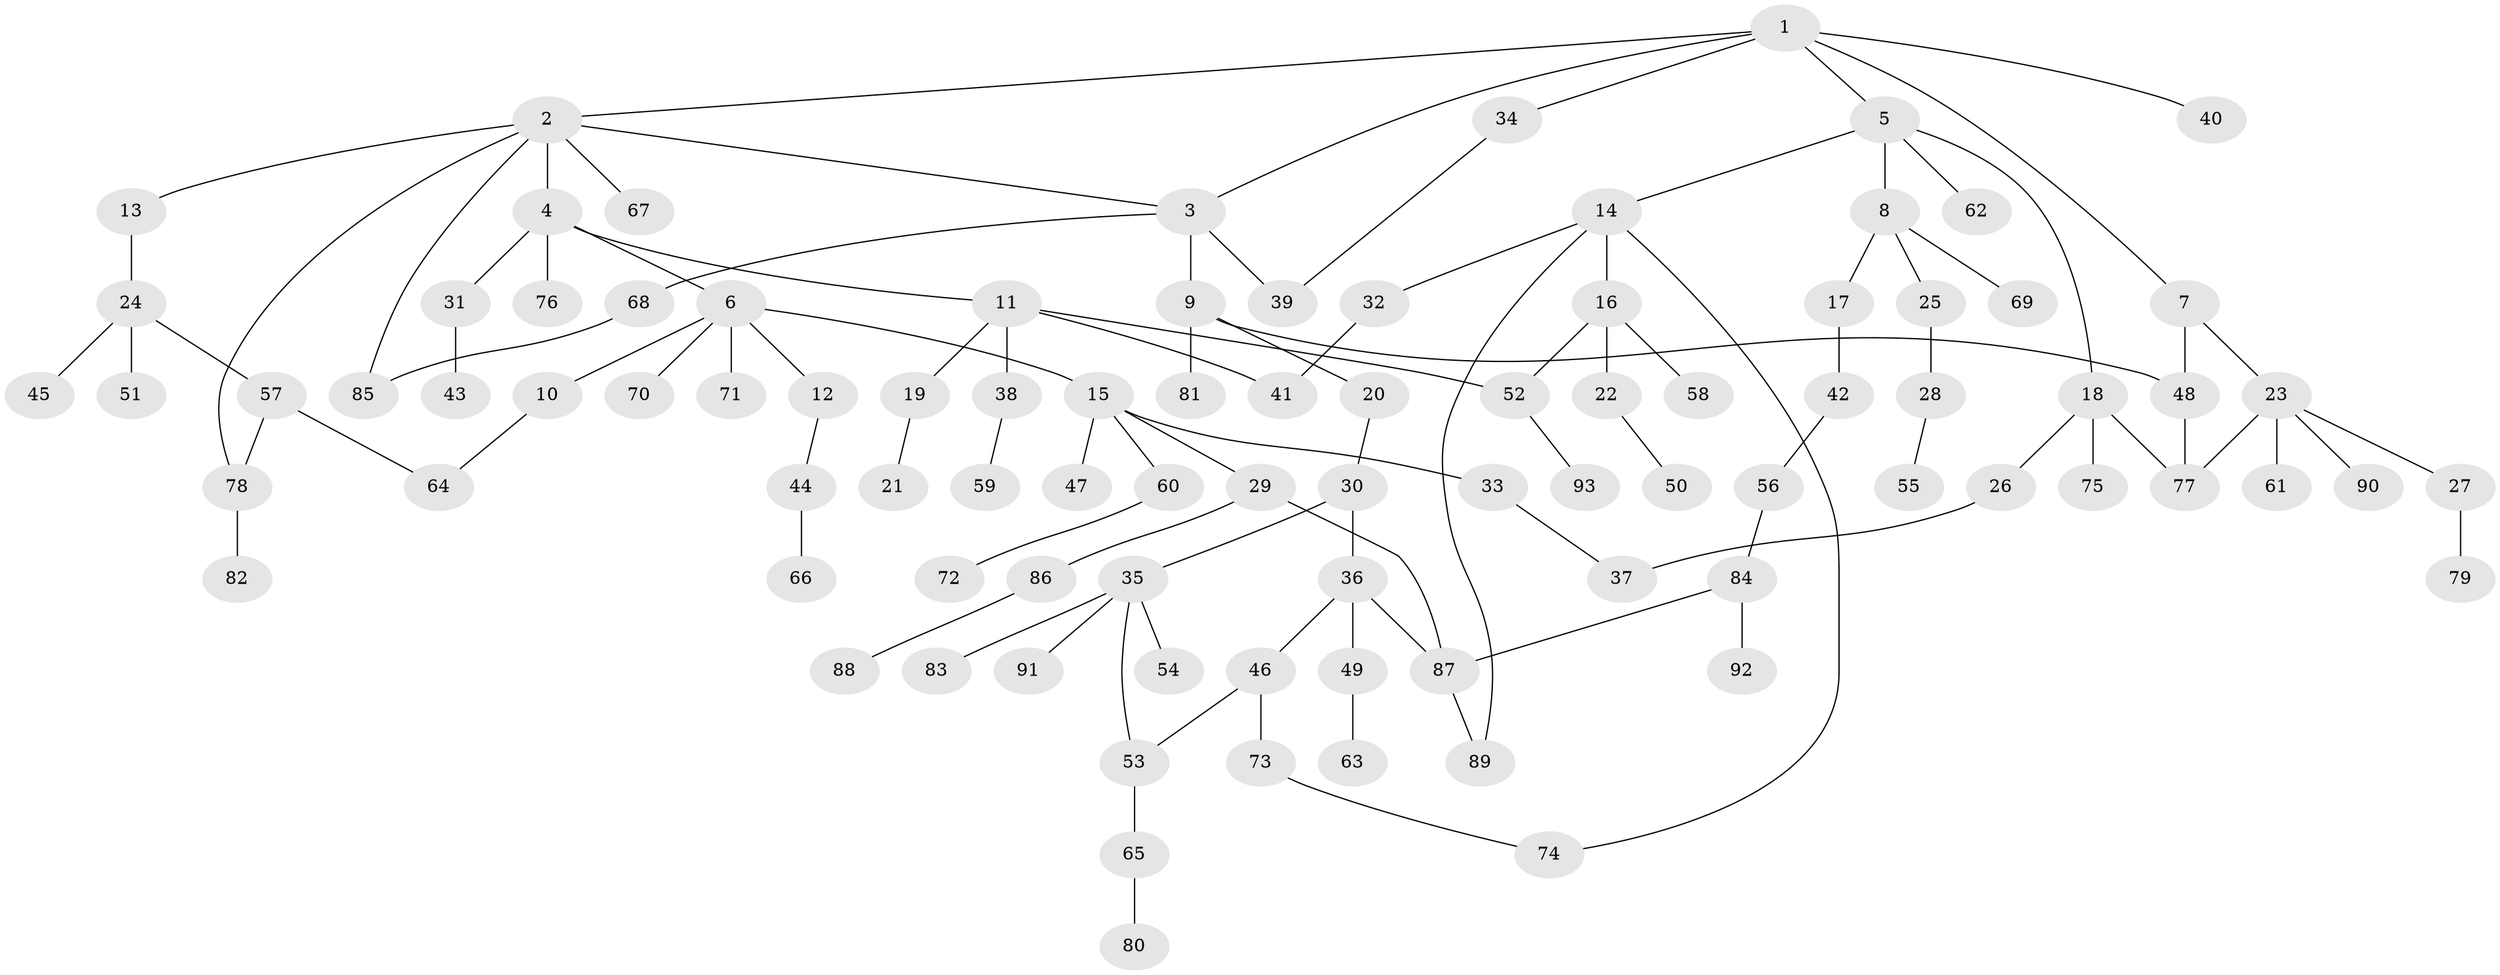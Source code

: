// coarse degree distribution, {5: 0.08196721311475409, 10: 0.01639344262295082, 7: 0.03278688524590164, 6: 0.03278688524590164, 2: 0.16393442622950818, 4: 0.09836065573770492, 1: 0.47540983606557374, 3: 0.09836065573770492}
// Generated by graph-tools (version 1.1) at 2025/41/03/06/25 10:41:27]
// undirected, 93 vertices, 108 edges
graph export_dot {
graph [start="1"]
  node [color=gray90,style=filled];
  1;
  2;
  3;
  4;
  5;
  6;
  7;
  8;
  9;
  10;
  11;
  12;
  13;
  14;
  15;
  16;
  17;
  18;
  19;
  20;
  21;
  22;
  23;
  24;
  25;
  26;
  27;
  28;
  29;
  30;
  31;
  32;
  33;
  34;
  35;
  36;
  37;
  38;
  39;
  40;
  41;
  42;
  43;
  44;
  45;
  46;
  47;
  48;
  49;
  50;
  51;
  52;
  53;
  54;
  55;
  56;
  57;
  58;
  59;
  60;
  61;
  62;
  63;
  64;
  65;
  66;
  67;
  68;
  69;
  70;
  71;
  72;
  73;
  74;
  75;
  76;
  77;
  78;
  79;
  80;
  81;
  82;
  83;
  84;
  85;
  86;
  87;
  88;
  89;
  90;
  91;
  92;
  93;
  1 -- 2;
  1 -- 3;
  1 -- 5;
  1 -- 7;
  1 -- 34;
  1 -- 40;
  2 -- 4;
  2 -- 13;
  2 -- 67;
  2 -- 78;
  2 -- 3;
  2 -- 85;
  3 -- 9;
  3 -- 39;
  3 -- 68;
  4 -- 6;
  4 -- 11;
  4 -- 31;
  4 -- 76;
  5 -- 8;
  5 -- 14;
  5 -- 18;
  5 -- 62;
  6 -- 10;
  6 -- 12;
  6 -- 15;
  6 -- 70;
  6 -- 71;
  7 -- 23;
  7 -- 48;
  8 -- 17;
  8 -- 25;
  8 -- 69;
  9 -- 20;
  9 -- 81;
  9 -- 48;
  10 -- 64;
  11 -- 19;
  11 -- 38;
  11 -- 41;
  11 -- 52;
  12 -- 44;
  13 -- 24;
  14 -- 16;
  14 -- 32;
  14 -- 74;
  14 -- 89;
  15 -- 29;
  15 -- 33;
  15 -- 47;
  15 -- 60;
  16 -- 22;
  16 -- 58;
  16 -- 52;
  17 -- 42;
  18 -- 26;
  18 -- 75;
  18 -- 77;
  19 -- 21;
  20 -- 30;
  22 -- 50;
  23 -- 27;
  23 -- 61;
  23 -- 90;
  23 -- 77;
  24 -- 45;
  24 -- 51;
  24 -- 57;
  25 -- 28;
  26 -- 37;
  27 -- 79;
  28 -- 55;
  29 -- 86;
  29 -- 87;
  30 -- 35;
  30 -- 36;
  31 -- 43;
  32 -- 41;
  33 -- 37;
  34 -- 39;
  35 -- 53;
  35 -- 54;
  35 -- 83;
  35 -- 91;
  36 -- 46;
  36 -- 49;
  36 -- 87;
  38 -- 59;
  42 -- 56;
  44 -- 66;
  46 -- 73;
  46 -- 53;
  48 -- 77;
  49 -- 63;
  52 -- 93;
  53 -- 65;
  56 -- 84;
  57 -- 64;
  57 -- 78;
  60 -- 72;
  65 -- 80;
  68 -- 85;
  73 -- 74;
  78 -- 82;
  84 -- 92;
  84 -- 87;
  86 -- 88;
  87 -- 89;
}

